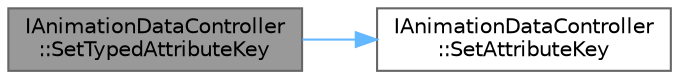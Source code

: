 digraph "IAnimationDataController::SetTypedAttributeKey"
{
 // INTERACTIVE_SVG=YES
 // LATEX_PDF_SIZE
  bgcolor="transparent";
  edge [fontname=Helvetica,fontsize=10,labelfontname=Helvetica,labelfontsize=10];
  node [fontname=Helvetica,fontsize=10,shape=box,height=0.2,width=0.4];
  rankdir="LR";
  Node1 [id="Node000001",label="IAnimationDataController\l::SetTypedAttributeKey",height=0.2,width=0.4,color="gray40", fillcolor="grey60", style="filled", fontcolor="black",tooltip="Sets a single key for the attribute with provided identifier."];
  Node1 -> Node2 [id="edge1_Node000001_Node000002",color="steelblue1",style="solid",tooltip=" "];
  Node2 [id="Node000002",label="IAnimationDataController\l::SetAttributeKey",height=0.2,width=0.4,color="grey40", fillcolor="white", style="filled",URL="$d5/db0/classIAnimationDataController.html#a0f0f7e266252c4461786c2426628771e",tooltip="Sets a single key for the attribute with provided identifier."];
}
